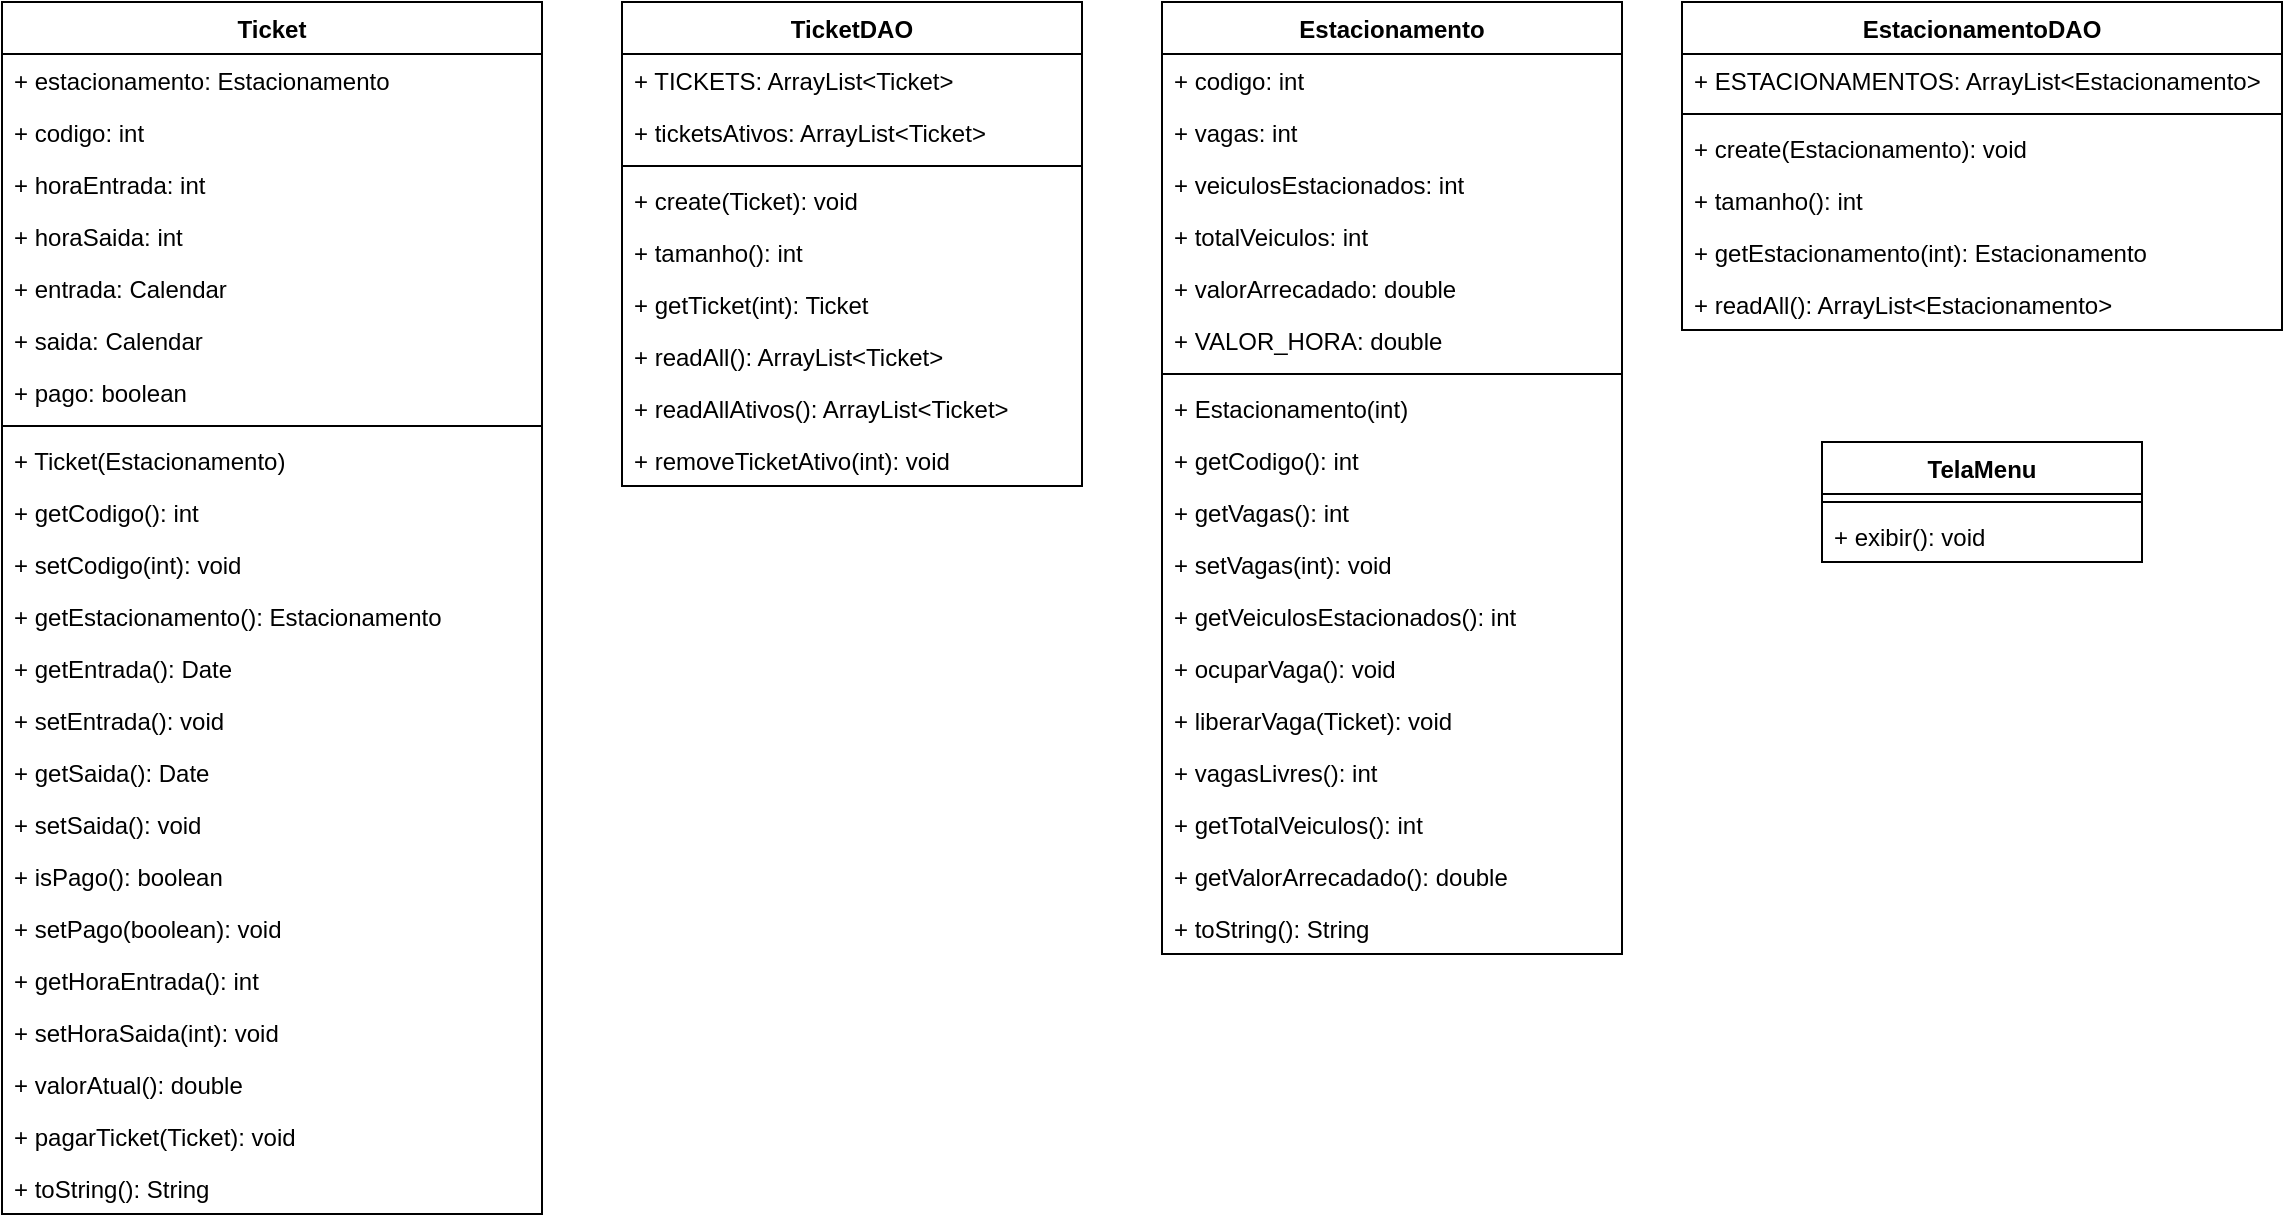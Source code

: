 <mxfile version="13.1.3" type="device"><diagram id="YkqEqgZQSF9i_eKTxCHh" name="Page-1"><mxGraphModel dx="1422" dy="720" grid="1" gridSize="10" guides="1" tooltips="1" connect="1" arrows="1" fold="1" page="1" pageScale="1" pageWidth="1169" pageHeight="827" math="0" shadow="0"><root><mxCell id="0"/><mxCell id="1" parent="0"/><mxCell id="pnH67ikBF_K-gkmc4BIJ-5" value="Ticket" style="swimlane;fontStyle=1;align=center;verticalAlign=top;childLayout=stackLayout;horizontal=1;startSize=26;horizontalStack=0;resizeParent=1;resizeParentMax=0;resizeLast=0;collapsible=1;marginBottom=0;" vertex="1" parent="1"><mxGeometry x="20" y="20" width="270" height="606" as="geometry"/></mxCell><mxCell id="pnH67ikBF_K-gkmc4BIJ-6" value="+ estacionamento: Estacionamento" style="text;strokeColor=none;fillColor=none;align=left;verticalAlign=top;spacingLeft=4;spacingRight=4;overflow=hidden;rotatable=0;points=[[0,0.5],[1,0.5]];portConstraint=eastwest;" vertex="1" parent="pnH67ikBF_K-gkmc4BIJ-5"><mxGeometry y="26" width="270" height="26" as="geometry"/></mxCell><mxCell id="pnH67ikBF_K-gkmc4BIJ-26" value="+ codigo: int" style="text;strokeColor=none;fillColor=none;align=left;verticalAlign=top;spacingLeft=4;spacingRight=4;overflow=hidden;rotatable=0;points=[[0,0.5],[1,0.5]];portConstraint=eastwest;" vertex="1" parent="pnH67ikBF_K-gkmc4BIJ-5"><mxGeometry y="52" width="270" height="26" as="geometry"/></mxCell><mxCell id="pnH67ikBF_K-gkmc4BIJ-28" value="+ horaEntrada: int" style="text;strokeColor=none;fillColor=none;align=left;verticalAlign=top;spacingLeft=4;spacingRight=4;overflow=hidden;rotatable=0;points=[[0,0.5],[1,0.5]];portConstraint=eastwest;" vertex="1" parent="pnH67ikBF_K-gkmc4BIJ-5"><mxGeometry y="78" width="270" height="26" as="geometry"/></mxCell><mxCell id="pnH67ikBF_K-gkmc4BIJ-29" value="+ horaSaida: int" style="text;strokeColor=none;fillColor=none;align=left;verticalAlign=top;spacingLeft=4;spacingRight=4;overflow=hidden;rotatable=0;points=[[0,0.5],[1,0.5]];portConstraint=eastwest;" vertex="1" parent="pnH67ikBF_K-gkmc4BIJ-5"><mxGeometry y="104" width="270" height="26" as="geometry"/></mxCell><mxCell id="pnH67ikBF_K-gkmc4BIJ-30" value="+ entrada: Calendar" style="text;strokeColor=none;fillColor=none;align=left;verticalAlign=top;spacingLeft=4;spacingRight=4;overflow=hidden;rotatable=0;points=[[0,0.5],[1,0.5]];portConstraint=eastwest;" vertex="1" parent="pnH67ikBF_K-gkmc4BIJ-5"><mxGeometry y="130" width="270" height="26" as="geometry"/></mxCell><mxCell id="pnH67ikBF_K-gkmc4BIJ-31" value="+ saida: Calendar" style="text;strokeColor=none;fillColor=none;align=left;verticalAlign=top;spacingLeft=4;spacingRight=4;overflow=hidden;rotatable=0;points=[[0,0.5],[1,0.5]];portConstraint=eastwest;" vertex="1" parent="pnH67ikBF_K-gkmc4BIJ-5"><mxGeometry y="156" width="270" height="26" as="geometry"/></mxCell><mxCell id="pnH67ikBF_K-gkmc4BIJ-32" value="+ pago: boolean" style="text;strokeColor=none;fillColor=none;align=left;verticalAlign=top;spacingLeft=4;spacingRight=4;overflow=hidden;rotatable=0;points=[[0,0.5],[1,0.5]];portConstraint=eastwest;" vertex="1" parent="pnH67ikBF_K-gkmc4BIJ-5"><mxGeometry y="182" width="270" height="26" as="geometry"/></mxCell><mxCell id="pnH67ikBF_K-gkmc4BIJ-7" value="" style="line;strokeWidth=1;fillColor=none;align=left;verticalAlign=middle;spacingTop=-1;spacingLeft=3;spacingRight=3;rotatable=0;labelPosition=right;points=[];portConstraint=eastwest;" vertex="1" parent="pnH67ikBF_K-gkmc4BIJ-5"><mxGeometry y="208" width="270" height="8" as="geometry"/></mxCell><mxCell id="pnH67ikBF_K-gkmc4BIJ-8" value="+ Ticket(Estacionamento)" style="text;strokeColor=none;fillColor=none;align=left;verticalAlign=top;spacingLeft=4;spacingRight=4;overflow=hidden;rotatable=0;points=[[0,0.5],[1,0.5]];portConstraint=eastwest;" vertex="1" parent="pnH67ikBF_K-gkmc4BIJ-5"><mxGeometry y="216" width="270" height="26" as="geometry"/></mxCell><mxCell id="pnH67ikBF_K-gkmc4BIJ-33" value="+ getCodigo(): int" style="text;strokeColor=none;fillColor=none;align=left;verticalAlign=top;spacingLeft=4;spacingRight=4;overflow=hidden;rotatable=0;points=[[0,0.5],[1,0.5]];portConstraint=eastwest;" vertex="1" parent="pnH67ikBF_K-gkmc4BIJ-5"><mxGeometry y="242" width="270" height="26" as="geometry"/></mxCell><mxCell id="pnH67ikBF_K-gkmc4BIJ-34" value="+ setCodigo(int): void" style="text;strokeColor=none;fillColor=none;align=left;verticalAlign=top;spacingLeft=4;spacingRight=4;overflow=hidden;rotatable=0;points=[[0,0.5],[1,0.5]];portConstraint=eastwest;" vertex="1" parent="pnH67ikBF_K-gkmc4BIJ-5"><mxGeometry y="268" width="270" height="26" as="geometry"/></mxCell><mxCell id="pnH67ikBF_K-gkmc4BIJ-35" value="+ getEstacionamento(): Estacionamento" style="text;strokeColor=none;fillColor=none;align=left;verticalAlign=top;spacingLeft=4;spacingRight=4;overflow=hidden;rotatable=0;points=[[0,0.5],[1,0.5]];portConstraint=eastwest;" vertex="1" parent="pnH67ikBF_K-gkmc4BIJ-5"><mxGeometry y="294" width="270" height="26" as="geometry"/></mxCell><mxCell id="pnH67ikBF_K-gkmc4BIJ-36" value="+ getEntrada(): Date" style="text;strokeColor=none;fillColor=none;align=left;verticalAlign=top;spacingLeft=4;spacingRight=4;overflow=hidden;rotatable=0;points=[[0,0.5],[1,0.5]];portConstraint=eastwest;" vertex="1" parent="pnH67ikBF_K-gkmc4BIJ-5"><mxGeometry y="320" width="270" height="26" as="geometry"/></mxCell><mxCell id="pnH67ikBF_K-gkmc4BIJ-37" value="+ setEntrada(): void" style="text;strokeColor=none;fillColor=none;align=left;verticalAlign=top;spacingLeft=4;spacingRight=4;overflow=hidden;rotatable=0;points=[[0,0.5],[1,0.5]];portConstraint=eastwest;" vertex="1" parent="pnH67ikBF_K-gkmc4BIJ-5"><mxGeometry y="346" width="270" height="26" as="geometry"/></mxCell><mxCell id="pnH67ikBF_K-gkmc4BIJ-38" value="+ getSaida(): Date" style="text;strokeColor=none;fillColor=none;align=left;verticalAlign=top;spacingLeft=4;spacingRight=4;overflow=hidden;rotatable=0;points=[[0,0.5],[1,0.5]];portConstraint=eastwest;" vertex="1" parent="pnH67ikBF_K-gkmc4BIJ-5"><mxGeometry y="372" width="270" height="26" as="geometry"/></mxCell><mxCell id="pnH67ikBF_K-gkmc4BIJ-39" value="+ setSaida(): void" style="text;strokeColor=none;fillColor=none;align=left;verticalAlign=top;spacingLeft=4;spacingRight=4;overflow=hidden;rotatable=0;points=[[0,0.5],[1,0.5]];portConstraint=eastwest;" vertex="1" parent="pnH67ikBF_K-gkmc4BIJ-5"><mxGeometry y="398" width="270" height="26" as="geometry"/></mxCell><mxCell id="pnH67ikBF_K-gkmc4BIJ-40" value="+ isPago(): boolean" style="text;strokeColor=none;fillColor=none;align=left;verticalAlign=top;spacingLeft=4;spacingRight=4;overflow=hidden;rotatable=0;points=[[0,0.5],[1,0.5]];portConstraint=eastwest;" vertex="1" parent="pnH67ikBF_K-gkmc4BIJ-5"><mxGeometry y="424" width="270" height="26" as="geometry"/></mxCell><mxCell id="pnH67ikBF_K-gkmc4BIJ-41" value="+ setPago(boolean): void" style="text;strokeColor=none;fillColor=none;align=left;verticalAlign=top;spacingLeft=4;spacingRight=4;overflow=hidden;rotatable=0;points=[[0,0.5],[1,0.5]];portConstraint=eastwest;" vertex="1" parent="pnH67ikBF_K-gkmc4BIJ-5"><mxGeometry y="450" width="270" height="26" as="geometry"/></mxCell><mxCell id="pnH67ikBF_K-gkmc4BIJ-44" value="+ getHoraEntrada(): int" style="text;strokeColor=none;fillColor=none;align=left;verticalAlign=top;spacingLeft=4;spacingRight=4;overflow=hidden;rotatable=0;points=[[0,0.5],[1,0.5]];portConstraint=eastwest;" vertex="1" parent="pnH67ikBF_K-gkmc4BIJ-5"><mxGeometry y="476" width="270" height="26" as="geometry"/></mxCell><mxCell id="pnH67ikBF_K-gkmc4BIJ-45" value="+ setHoraSaida(int): void" style="text;strokeColor=none;fillColor=none;align=left;verticalAlign=top;spacingLeft=4;spacingRight=4;overflow=hidden;rotatable=0;points=[[0,0.5],[1,0.5]];portConstraint=eastwest;" vertex="1" parent="pnH67ikBF_K-gkmc4BIJ-5"><mxGeometry y="502" width="270" height="26" as="geometry"/></mxCell><mxCell id="pnH67ikBF_K-gkmc4BIJ-46" value="+ valorAtual(): double" style="text;strokeColor=none;fillColor=none;align=left;verticalAlign=top;spacingLeft=4;spacingRight=4;overflow=hidden;rotatable=0;points=[[0,0.5],[1,0.5]];portConstraint=eastwest;" vertex="1" parent="pnH67ikBF_K-gkmc4BIJ-5"><mxGeometry y="528" width="270" height="26" as="geometry"/></mxCell><mxCell id="pnH67ikBF_K-gkmc4BIJ-47" value="+ pagarTicket(Ticket): void" style="text;strokeColor=none;fillColor=none;align=left;verticalAlign=top;spacingLeft=4;spacingRight=4;overflow=hidden;rotatable=0;points=[[0,0.5],[1,0.5]];portConstraint=eastwest;" vertex="1" parent="pnH67ikBF_K-gkmc4BIJ-5"><mxGeometry y="554" width="270" height="26" as="geometry"/></mxCell><mxCell id="pnH67ikBF_K-gkmc4BIJ-48" value="+ toString(): String" style="text;strokeColor=none;fillColor=none;align=left;verticalAlign=top;spacingLeft=4;spacingRight=4;overflow=hidden;rotatable=0;points=[[0,0.5],[1,0.5]];portConstraint=eastwest;" vertex="1" parent="pnH67ikBF_K-gkmc4BIJ-5"><mxGeometry y="580" width="270" height="26" as="geometry"/></mxCell><mxCell id="pnH67ikBF_K-gkmc4BIJ-9" value="TicketDAO" style="swimlane;fontStyle=1;align=center;verticalAlign=top;childLayout=stackLayout;horizontal=1;startSize=26;horizontalStack=0;resizeParent=1;resizeParentMax=0;resizeLast=0;collapsible=1;marginBottom=0;" vertex="1" parent="1"><mxGeometry x="330" y="20" width="230" height="242" as="geometry"/></mxCell><mxCell id="pnH67ikBF_K-gkmc4BIJ-10" value="+ TICKETS: ArrayList&lt;Ticket&gt;" style="text;strokeColor=none;fillColor=none;align=left;verticalAlign=top;spacingLeft=4;spacingRight=4;overflow=hidden;rotatable=0;points=[[0,0.5],[1,0.5]];portConstraint=eastwest;" vertex="1" parent="pnH67ikBF_K-gkmc4BIJ-9"><mxGeometry y="26" width="230" height="26" as="geometry"/></mxCell><mxCell id="pnH67ikBF_K-gkmc4BIJ-50" value="+ ticketsAtivos: ArrayList&lt;Ticket&gt;" style="text;strokeColor=none;fillColor=none;align=left;verticalAlign=top;spacingLeft=4;spacingRight=4;overflow=hidden;rotatable=0;points=[[0,0.5],[1,0.5]];portConstraint=eastwest;" vertex="1" parent="pnH67ikBF_K-gkmc4BIJ-9"><mxGeometry y="52" width="230" height="26" as="geometry"/></mxCell><mxCell id="pnH67ikBF_K-gkmc4BIJ-11" value="" style="line;strokeWidth=1;fillColor=none;align=left;verticalAlign=middle;spacingTop=-1;spacingLeft=3;spacingRight=3;rotatable=0;labelPosition=right;points=[];portConstraint=eastwest;" vertex="1" parent="pnH67ikBF_K-gkmc4BIJ-9"><mxGeometry y="78" width="230" height="8" as="geometry"/></mxCell><mxCell id="pnH67ikBF_K-gkmc4BIJ-12" value="+ create(Ticket): void" style="text;strokeColor=none;fillColor=none;align=left;verticalAlign=top;spacingLeft=4;spacingRight=4;overflow=hidden;rotatable=0;points=[[0,0.5],[1,0.5]];portConstraint=eastwest;" vertex="1" parent="pnH67ikBF_K-gkmc4BIJ-9"><mxGeometry y="86" width="230" height="26" as="geometry"/></mxCell><mxCell id="pnH67ikBF_K-gkmc4BIJ-51" value="+ tamanho(): int" style="text;strokeColor=none;fillColor=none;align=left;verticalAlign=top;spacingLeft=4;spacingRight=4;overflow=hidden;rotatable=0;points=[[0,0.5],[1,0.5]];portConstraint=eastwest;" vertex="1" parent="pnH67ikBF_K-gkmc4BIJ-9"><mxGeometry y="112" width="230" height="26" as="geometry"/></mxCell><mxCell id="pnH67ikBF_K-gkmc4BIJ-52" value="+ getTicket(int): Ticket" style="text;strokeColor=none;fillColor=none;align=left;verticalAlign=top;spacingLeft=4;spacingRight=4;overflow=hidden;rotatable=0;points=[[0,0.5],[1,0.5]];portConstraint=eastwest;" vertex="1" parent="pnH67ikBF_K-gkmc4BIJ-9"><mxGeometry y="138" width="230" height="26" as="geometry"/></mxCell><mxCell id="pnH67ikBF_K-gkmc4BIJ-53" value="+ readAll(): ArrayList&lt;Ticket&gt;" style="text;strokeColor=none;fillColor=none;align=left;verticalAlign=top;spacingLeft=4;spacingRight=4;overflow=hidden;rotatable=0;points=[[0,0.5],[1,0.5]];portConstraint=eastwest;" vertex="1" parent="pnH67ikBF_K-gkmc4BIJ-9"><mxGeometry y="164" width="230" height="26" as="geometry"/></mxCell><mxCell id="pnH67ikBF_K-gkmc4BIJ-54" value="+ readAllAtivos(): ArrayList&lt;Ticket&gt;" style="text;strokeColor=none;fillColor=none;align=left;verticalAlign=top;spacingLeft=4;spacingRight=4;overflow=hidden;rotatable=0;points=[[0,0.5],[1,0.5]];portConstraint=eastwest;" vertex="1" parent="pnH67ikBF_K-gkmc4BIJ-9"><mxGeometry y="190" width="230" height="26" as="geometry"/></mxCell><mxCell id="pnH67ikBF_K-gkmc4BIJ-55" value="+ removeTicketAtivo(int): void" style="text;strokeColor=none;fillColor=none;align=left;verticalAlign=top;spacingLeft=4;spacingRight=4;overflow=hidden;rotatable=0;points=[[0,0.5],[1,0.5]];portConstraint=eastwest;" vertex="1" parent="pnH67ikBF_K-gkmc4BIJ-9"><mxGeometry y="216" width="230" height="26" as="geometry"/></mxCell><mxCell id="pnH67ikBF_K-gkmc4BIJ-1" value="Estacionamento" style="swimlane;fontStyle=1;align=center;verticalAlign=top;childLayout=stackLayout;horizontal=1;startSize=26;horizontalStack=0;resizeParent=1;resizeParentMax=0;resizeLast=0;collapsible=1;marginBottom=0;" vertex="1" parent="1"><mxGeometry x="600" y="20" width="230" height="476" as="geometry"/></mxCell><mxCell id="pnH67ikBF_K-gkmc4BIJ-2" value="+ codigo: int" style="text;strokeColor=none;fillColor=none;align=left;verticalAlign=top;spacingLeft=4;spacingRight=4;overflow=hidden;rotatable=0;points=[[0,0.5],[1,0.5]];portConstraint=eastwest;" vertex="1" parent="pnH67ikBF_K-gkmc4BIJ-1"><mxGeometry y="26" width="230" height="26" as="geometry"/></mxCell><mxCell id="pnH67ikBF_K-gkmc4BIJ-56" value="+ vagas: int" style="text;strokeColor=none;fillColor=none;align=left;verticalAlign=top;spacingLeft=4;spacingRight=4;overflow=hidden;rotatable=0;points=[[0,0.5],[1,0.5]];portConstraint=eastwest;" vertex="1" parent="pnH67ikBF_K-gkmc4BIJ-1"><mxGeometry y="52" width="230" height="26" as="geometry"/></mxCell><mxCell id="pnH67ikBF_K-gkmc4BIJ-57" value="+ veiculosEstacionados: int" style="text;strokeColor=none;fillColor=none;align=left;verticalAlign=top;spacingLeft=4;spacingRight=4;overflow=hidden;rotatable=0;points=[[0,0.5],[1,0.5]];portConstraint=eastwest;" vertex="1" parent="pnH67ikBF_K-gkmc4BIJ-1"><mxGeometry y="78" width="230" height="26" as="geometry"/></mxCell><mxCell id="pnH67ikBF_K-gkmc4BIJ-58" value="+ totalVeiculos: int" style="text;strokeColor=none;fillColor=none;align=left;verticalAlign=top;spacingLeft=4;spacingRight=4;overflow=hidden;rotatable=0;points=[[0,0.5],[1,0.5]];portConstraint=eastwest;" vertex="1" parent="pnH67ikBF_K-gkmc4BIJ-1"><mxGeometry y="104" width="230" height="26" as="geometry"/></mxCell><mxCell id="pnH67ikBF_K-gkmc4BIJ-59" value="+ valorArrecadado: double" style="text;strokeColor=none;fillColor=none;align=left;verticalAlign=top;spacingLeft=4;spacingRight=4;overflow=hidden;rotatable=0;points=[[0,0.5],[1,0.5]];portConstraint=eastwest;" vertex="1" parent="pnH67ikBF_K-gkmc4BIJ-1"><mxGeometry y="130" width="230" height="26" as="geometry"/></mxCell><mxCell id="pnH67ikBF_K-gkmc4BIJ-60" value="+ VALOR_HORA: double" style="text;strokeColor=none;fillColor=none;align=left;verticalAlign=top;spacingLeft=4;spacingRight=4;overflow=hidden;rotatable=0;points=[[0,0.5],[1,0.5]];portConstraint=eastwest;" vertex="1" parent="pnH67ikBF_K-gkmc4BIJ-1"><mxGeometry y="156" width="230" height="26" as="geometry"/></mxCell><mxCell id="pnH67ikBF_K-gkmc4BIJ-3" value="" style="line;strokeWidth=1;fillColor=none;align=left;verticalAlign=middle;spacingTop=-1;spacingLeft=3;spacingRight=3;rotatable=0;labelPosition=right;points=[];portConstraint=eastwest;" vertex="1" parent="pnH67ikBF_K-gkmc4BIJ-1"><mxGeometry y="182" width="230" height="8" as="geometry"/></mxCell><mxCell id="pnH67ikBF_K-gkmc4BIJ-4" value="+ Estacionamento(int)" style="text;strokeColor=none;fillColor=none;align=left;verticalAlign=top;spacingLeft=4;spacingRight=4;overflow=hidden;rotatable=0;points=[[0,0.5],[1,0.5]];portConstraint=eastwest;" vertex="1" parent="pnH67ikBF_K-gkmc4BIJ-1"><mxGeometry y="190" width="230" height="26" as="geometry"/></mxCell><mxCell id="pnH67ikBF_K-gkmc4BIJ-62" value="+ getCodigo(): int" style="text;strokeColor=none;fillColor=none;align=left;verticalAlign=top;spacingLeft=4;spacingRight=4;overflow=hidden;rotatable=0;points=[[0,0.5],[1,0.5]];portConstraint=eastwest;" vertex="1" parent="pnH67ikBF_K-gkmc4BIJ-1"><mxGeometry y="216" width="230" height="26" as="geometry"/></mxCell><mxCell id="pnH67ikBF_K-gkmc4BIJ-63" value="+ getVagas(): int" style="text;strokeColor=none;fillColor=none;align=left;verticalAlign=top;spacingLeft=4;spacingRight=4;overflow=hidden;rotatable=0;points=[[0,0.5],[1,0.5]];portConstraint=eastwest;" vertex="1" parent="pnH67ikBF_K-gkmc4BIJ-1"><mxGeometry y="242" width="230" height="26" as="geometry"/></mxCell><mxCell id="pnH67ikBF_K-gkmc4BIJ-64" value="+ setVagas(int): void" style="text;strokeColor=none;fillColor=none;align=left;verticalAlign=top;spacingLeft=4;spacingRight=4;overflow=hidden;rotatable=0;points=[[0,0.5],[1,0.5]];portConstraint=eastwest;" vertex="1" parent="pnH67ikBF_K-gkmc4BIJ-1"><mxGeometry y="268" width="230" height="26" as="geometry"/></mxCell><mxCell id="pnH67ikBF_K-gkmc4BIJ-65" value="+ getVeiculosEstacionados(): int" style="text;strokeColor=none;fillColor=none;align=left;verticalAlign=top;spacingLeft=4;spacingRight=4;overflow=hidden;rotatable=0;points=[[0,0.5],[1,0.5]];portConstraint=eastwest;" vertex="1" parent="pnH67ikBF_K-gkmc4BIJ-1"><mxGeometry y="294" width="230" height="26" as="geometry"/></mxCell><mxCell id="pnH67ikBF_K-gkmc4BIJ-66" value="+ ocuparVaga(): void" style="text;strokeColor=none;fillColor=none;align=left;verticalAlign=top;spacingLeft=4;spacingRight=4;overflow=hidden;rotatable=0;points=[[0,0.5],[1,0.5]];portConstraint=eastwest;" vertex="1" parent="pnH67ikBF_K-gkmc4BIJ-1"><mxGeometry y="320" width="230" height="26" as="geometry"/></mxCell><mxCell id="pnH67ikBF_K-gkmc4BIJ-67" value="+ liberarVaga(Ticket): void" style="text;strokeColor=none;fillColor=none;align=left;verticalAlign=top;spacingLeft=4;spacingRight=4;overflow=hidden;rotatable=0;points=[[0,0.5],[1,0.5]];portConstraint=eastwest;" vertex="1" parent="pnH67ikBF_K-gkmc4BIJ-1"><mxGeometry y="346" width="230" height="26" as="geometry"/></mxCell><mxCell id="pnH67ikBF_K-gkmc4BIJ-68" value="+ vagasLivres(): int" style="text;strokeColor=none;fillColor=none;align=left;verticalAlign=top;spacingLeft=4;spacingRight=4;overflow=hidden;rotatable=0;points=[[0,0.5],[1,0.5]];portConstraint=eastwest;" vertex="1" parent="pnH67ikBF_K-gkmc4BIJ-1"><mxGeometry y="372" width="230" height="26" as="geometry"/></mxCell><mxCell id="pnH67ikBF_K-gkmc4BIJ-69" value="+ getTotalVeiculos(): int" style="text;strokeColor=none;fillColor=none;align=left;verticalAlign=top;spacingLeft=4;spacingRight=4;overflow=hidden;rotatable=0;points=[[0,0.5],[1,0.5]];portConstraint=eastwest;" vertex="1" parent="pnH67ikBF_K-gkmc4BIJ-1"><mxGeometry y="398" width="230" height="26" as="geometry"/></mxCell><mxCell id="pnH67ikBF_K-gkmc4BIJ-70" value="+ getValorArrecadado(): double" style="text;strokeColor=none;fillColor=none;align=left;verticalAlign=top;spacingLeft=4;spacingRight=4;overflow=hidden;rotatable=0;points=[[0,0.5],[1,0.5]];portConstraint=eastwest;" vertex="1" parent="pnH67ikBF_K-gkmc4BIJ-1"><mxGeometry y="424" width="230" height="26" as="geometry"/></mxCell><mxCell id="pnH67ikBF_K-gkmc4BIJ-71" value="+ toString(): String" style="text;strokeColor=none;fillColor=none;align=left;verticalAlign=top;spacingLeft=4;spacingRight=4;overflow=hidden;rotatable=0;points=[[0,0.5],[1,0.5]];portConstraint=eastwest;" vertex="1" parent="pnH67ikBF_K-gkmc4BIJ-1"><mxGeometry y="450" width="230" height="26" as="geometry"/></mxCell><mxCell id="pnH67ikBF_K-gkmc4BIJ-13" value="EstacionamentoDAO" style="swimlane;fontStyle=1;align=center;verticalAlign=top;childLayout=stackLayout;horizontal=1;startSize=26;horizontalStack=0;resizeParent=1;resizeParentMax=0;resizeLast=0;collapsible=1;marginBottom=0;" vertex="1" parent="1"><mxGeometry x="860" y="20" width="300" height="164" as="geometry"/></mxCell><mxCell id="pnH67ikBF_K-gkmc4BIJ-14" value="+ ESTACIONAMENTOS: ArrayList&lt;Estacionamento&gt;" style="text;strokeColor=none;fillColor=none;align=left;verticalAlign=top;spacingLeft=4;spacingRight=4;overflow=hidden;rotatable=0;points=[[0,0.5],[1,0.5]];portConstraint=eastwest;" vertex="1" parent="pnH67ikBF_K-gkmc4BIJ-13"><mxGeometry y="26" width="300" height="26" as="geometry"/></mxCell><mxCell id="pnH67ikBF_K-gkmc4BIJ-15" value="" style="line;strokeWidth=1;fillColor=none;align=left;verticalAlign=middle;spacingTop=-1;spacingLeft=3;spacingRight=3;rotatable=0;labelPosition=right;points=[];portConstraint=eastwest;" vertex="1" parent="pnH67ikBF_K-gkmc4BIJ-13"><mxGeometry y="52" width="300" height="8" as="geometry"/></mxCell><mxCell id="pnH67ikBF_K-gkmc4BIJ-16" value="+ create(Estacionamento): void" style="text;strokeColor=none;fillColor=none;align=left;verticalAlign=top;spacingLeft=4;spacingRight=4;overflow=hidden;rotatable=0;points=[[0,0.5],[1,0.5]];portConstraint=eastwest;" vertex="1" parent="pnH67ikBF_K-gkmc4BIJ-13"><mxGeometry y="60" width="300" height="26" as="geometry"/></mxCell><mxCell id="pnH67ikBF_K-gkmc4BIJ-72" value="+ tamanho(): int" style="text;strokeColor=none;fillColor=none;align=left;verticalAlign=top;spacingLeft=4;spacingRight=4;overflow=hidden;rotatable=0;points=[[0,0.5],[1,0.5]];portConstraint=eastwest;" vertex="1" parent="pnH67ikBF_K-gkmc4BIJ-13"><mxGeometry y="86" width="300" height="26" as="geometry"/></mxCell><mxCell id="pnH67ikBF_K-gkmc4BIJ-73" value="+ getEstacionamento(int): Estacionamento" style="text;strokeColor=none;fillColor=none;align=left;verticalAlign=top;spacingLeft=4;spacingRight=4;overflow=hidden;rotatable=0;points=[[0,0.5],[1,0.5]];portConstraint=eastwest;" vertex="1" parent="pnH67ikBF_K-gkmc4BIJ-13"><mxGeometry y="112" width="300" height="26" as="geometry"/></mxCell><mxCell id="pnH67ikBF_K-gkmc4BIJ-74" value="+ readAll(): ArrayList&lt;Estacionamento&gt;" style="text;strokeColor=none;fillColor=none;align=left;verticalAlign=top;spacingLeft=4;spacingRight=4;overflow=hidden;rotatable=0;points=[[0,0.5],[1,0.5]];portConstraint=eastwest;" vertex="1" parent="pnH67ikBF_K-gkmc4BIJ-13"><mxGeometry y="138" width="300" height="26" as="geometry"/></mxCell><mxCell id="pnH67ikBF_K-gkmc4BIJ-21" value="TelaMenu" style="swimlane;fontStyle=1;align=center;verticalAlign=top;childLayout=stackLayout;horizontal=1;startSize=26;horizontalStack=0;resizeParent=1;resizeParentMax=0;resizeLast=0;collapsible=1;marginBottom=0;" vertex="1" parent="1"><mxGeometry x="930" y="240" width="160" height="60" as="geometry"/></mxCell><mxCell id="pnH67ikBF_K-gkmc4BIJ-23" value="" style="line;strokeWidth=1;fillColor=none;align=left;verticalAlign=middle;spacingTop=-1;spacingLeft=3;spacingRight=3;rotatable=0;labelPosition=right;points=[];portConstraint=eastwest;" vertex="1" parent="pnH67ikBF_K-gkmc4BIJ-21"><mxGeometry y="26" width="160" height="8" as="geometry"/></mxCell><mxCell id="pnH67ikBF_K-gkmc4BIJ-24" value="+ exibir(): void" style="text;strokeColor=none;fillColor=none;align=left;verticalAlign=top;spacingLeft=4;spacingRight=4;overflow=hidden;rotatable=0;points=[[0,0.5],[1,0.5]];portConstraint=eastwest;" vertex="1" parent="pnH67ikBF_K-gkmc4BIJ-21"><mxGeometry y="34" width="160" height="26" as="geometry"/></mxCell></root></mxGraphModel></diagram></mxfile>